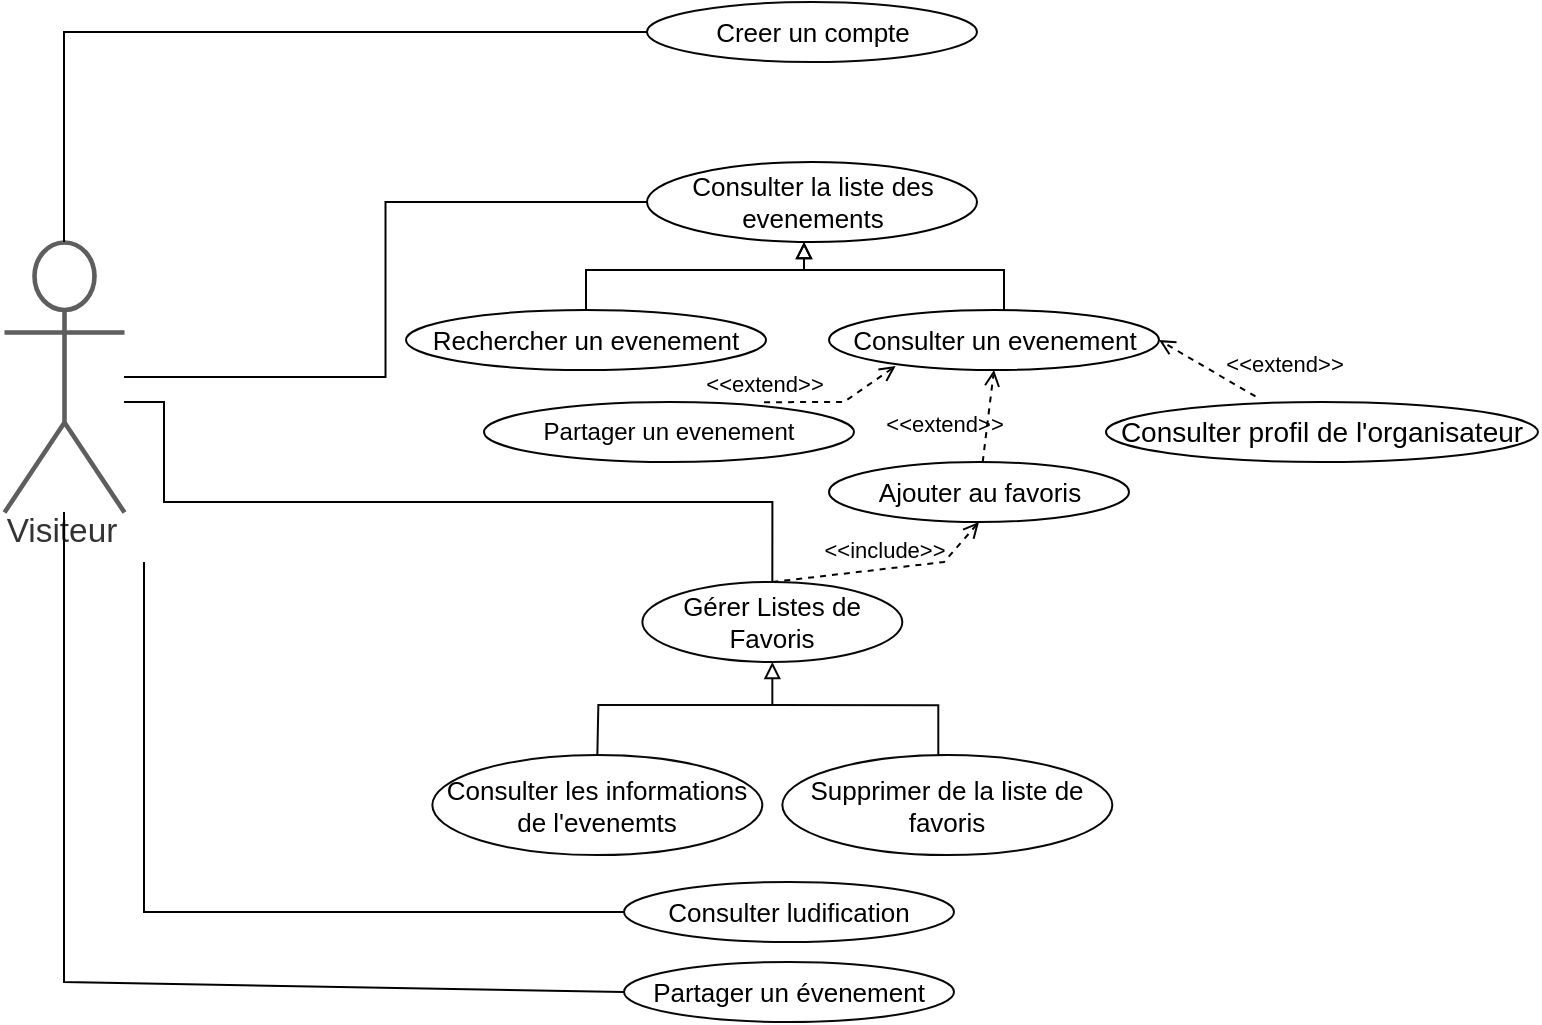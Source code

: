 <mxfile version="20.8.16" type="github">
  <diagram name="Page-1" id="oKYqLAlFBlPUoExyLl6c">
    <mxGraphModel dx="1050" dy="530" grid="1" gridSize="10" guides="1" tooltips="1" connect="1" arrows="1" fold="1" page="1" pageScale="1" pageWidth="1169" pageHeight="827" math="0" shadow="0">
      <root>
        <mxCell id="0" />
        <mxCell id="1" parent="0" />
        <mxCell id="fYzc5iGK3RnNoOoryGZN-3" value="Visiteur" style="html=1;overflow=block;blockSpacing=1;shape=umlActor;labelPosition=center;verticalLabelPosition=bottom;verticalAlign=top;whiteSpace=nowrap;fontSize=16.7;fontColor=#333333;align=center;spacing=0;strokeColor=#5e5e5e;strokeOpacity=100;rounded=1;absoluteArcSize=1;arcSize=9;strokeWidth=2.3;lucidId=8mitzC-ZQj-q;" parent="1" vertex="1">
          <mxGeometry x="40" y="350" width="60" height="135" as="geometry" />
        </mxCell>
        <mxCell id="48hHsusyQehYmFjqrb_I-24" style="edgeStyle=orthogonalEdgeStyle;rounded=0;orthogonalLoop=1;jettySize=auto;html=1;endArrow=none;endFill=0;" parent="1" source="fYzc5iGK3RnNoOoryGZN-4" target="fYzc5iGK3RnNoOoryGZN-3" edge="1">
          <mxGeometry relative="1" as="geometry" />
        </mxCell>
        <mxCell id="fYzc5iGK3RnNoOoryGZN-4" value="Consulter la liste des evenements" style="html=1;overflow=block;blockSpacing=1;whiteSpace=wrap;ellipse;fontSize=13;spacing=3.8;strokeColor=#000000;strokeOpacity=100;rounded=1;absoluteArcSize=1;arcSize=9;strokeWidth=1;lucidId=soitjvf58P_N;" parent="1" vertex="1">
          <mxGeometry x="361.5" y="310" width="165" height="40" as="geometry" />
        </mxCell>
        <mxCell id="fYzc5iGK3RnNoOoryGZN-5" value="" style="html=1;jettySize=18;whiteSpace=wrap;fontSize=13;strokeColor=#080808;strokeWidth=1;rounded=1;arcSize=12;edgeStyle=orthogonalEdgeStyle;startArrow=none;endArrow=block;endFill=1;lucidId=mpitS5lhm7C1;" parent="1" edge="1">
          <mxGeometry width="100" height="100" relative="1" as="geometry">
            <Array as="points" />
            <mxPoint x="605.17" y="549" as="sourcePoint" />
            <mxPoint x="605.17" y="549" as="targetPoint" />
          </mxGeometry>
        </mxCell>
        <mxCell id="48hHsusyQehYmFjqrb_I-23" style="edgeStyle=orthogonalEdgeStyle;rounded=0;orthogonalLoop=1;jettySize=auto;html=1;exitX=0;exitY=0.5;exitDx=0;exitDy=0;endArrow=none;endFill=0;" parent="1" source="fYzc5iGK3RnNoOoryGZN-6" target="fYzc5iGK3RnNoOoryGZN-3" edge="1">
          <mxGeometry relative="1" as="geometry" />
        </mxCell>
        <mxCell id="fYzc5iGK3RnNoOoryGZN-6" value="Creer un compte" style="html=1;overflow=block;blockSpacing=1;whiteSpace=wrap;ellipse;fontSize=13;spacing=3.8;strokeColor=#080808;strokeOpacity=100;rounded=1;absoluteArcSize=1;arcSize=9;strokeWidth=1;lucidId=KpitLF8Kvkj4;" parent="1" vertex="1">
          <mxGeometry x="361.5" y="230" width="165" height="30" as="geometry" />
        </mxCell>
        <mxCell id="48hHsusyQehYmFjqrb_I-12" style="edgeStyle=orthogonalEdgeStyle;rounded=0;orthogonalLoop=1;jettySize=auto;html=1;entryX=0.476;entryY=1;entryDx=0;entryDy=0;entryPerimeter=0;endArrow=block;endFill=0;" parent="1" source="fYzc5iGK3RnNoOoryGZN-8" target="fYzc5iGK3RnNoOoryGZN-4" edge="1">
          <mxGeometry relative="1" as="geometry" />
        </mxCell>
        <mxCell id="fYzc5iGK3RnNoOoryGZN-8" value="&lt;div&gt;Rechercher un evenement &lt;br&gt;&lt;/div&gt;" style="html=1;overflow=block;blockSpacing=1;whiteSpace=wrap;ellipse;fontSize=13;spacing=3.8;strokeColor=#050505;strokeOpacity=100;rounded=1;absoluteArcSize=1;arcSize=9;strokeWidth=1;lucidId=.BitsejxpJ_f;" parent="1" vertex="1">
          <mxGeometry x="241" y="384" width="180" height="30" as="geometry" />
        </mxCell>
        <mxCell id="fYzc5iGK3RnNoOoryGZN-12" value="&lt;font style=&quot;font-size: 14px;&quot;&gt;Consulter profil de l&#39;organisateur&lt;/font&gt;" style="ellipse;whiteSpace=wrap;html=1;strokeColor=#050505;strokeWidth=1;" parent="1" vertex="1">
          <mxGeometry x="591" y="430" width="216" height="30" as="geometry" />
        </mxCell>
        <mxCell id="fYzc5iGK3RnNoOoryGZN-14" value="Partager un evenement" style="ellipse;whiteSpace=wrap;html=1;strokeColor=#050505;strokeWidth=1;" parent="1" vertex="1">
          <mxGeometry x="280" y="430" width="185" height="30" as="geometry" />
        </mxCell>
        <mxCell id="fYzc5iGK3RnNoOoryGZN-16" value="Ajouter au favoris" style="html=1;overflow=block;blockSpacing=1;whiteSpace=wrap;ellipse;fontSize=13;spacing=3.8;strokeColor=#050505;strokeOpacity=100;rounded=1;absoluteArcSize=1;arcSize=9;strokeWidth=1;lucidId=.BitsejxpJ_f;" parent="1" vertex="1">
          <mxGeometry x="452.5" y="460" width="150" height="30" as="geometry" />
        </mxCell>
        <mxCell id="48hHsusyQehYmFjqrb_I-26" style="edgeStyle=orthogonalEdgeStyle;rounded=0;orthogonalLoop=1;jettySize=auto;html=1;endArrow=none;endFill=0;" parent="1" source="fYzc5iGK3RnNoOoryGZN-23" target="fYzc5iGK3RnNoOoryGZN-3" edge="1">
          <mxGeometry relative="1" as="geometry">
            <mxPoint x="110" y="430" as="targetPoint" />
            <Array as="points">
              <mxPoint x="424" y="480" />
              <mxPoint x="120" y="480" />
              <mxPoint x="120" y="430" />
            </Array>
          </mxGeometry>
        </mxCell>
        <mxCell id="fYzc5iGK3RnNoOoryGZN-23" value="Gérer Listes de Favoris " style="html=1;overflow=block;blockSpacing=1;whiteSpace=wrap;ellipse;fontSize=13;spacing=3.8;strokeColor=#080808;strokeOpacity=100;rounded=1;absoluteArcSize=1;arcSize=9;strokeWidth=1;lucidId=atit3Y5sFF7p;" parent="1" vertex="1">
          <mxGeometry x="359.17" y="520" width="130" height="40" as="geometry" />
        </mxCell>
        <mxCell id="fYzc5iGK3RnNoOoryGZN-30" style="edgeStyle=orthogonalEdgeStyle;rounded=0;orthogonalLoop=1;jettySize=auto;html=1;exitX=0.5;exitY=0;exitDx=0;exitDy=0;strokeColor=#080808;strokeWidth=1;fontSize=14;endArrow=none;endFill=0;" parent="1" source="fYzc5iGK3RnNoOoryGZN-25" edge="1">
          <mxGeometry relative="1" as="geometry">
            <mxPoint x="424.17" y="581.56" as="targetPoint" />
            <Array as="points">
              <mxPoint x="507.17" y="581.56" />
            </Array>
          </mxGeometry>
        </mxCell>
        <mxCell id="fYzc5iGK3RnNoOoryGZN-25" value="Supprimer de la liste de favoris" style="html=1;overflow=block;blockSpacing=1;whiteSpace=wrap;ellipse;fontSize=13;spacing=3.8;strokeColor=#080808;strokeOpacity=100;rounded=1;absoluteArcSize=1;arcSize=9;strokeWidth=1;lucidId=atit3Y5sFF7p;" parent="1" vertex="1">
          <mxGeometry x="429.17" y="606.56" width="165" height="50" as="geometry" />
        </mxCell>
        <mxCell id="fYzc5iGK3RnNoOoryGZN-26" style="edgeStyle=none;rounded=0;orthogonalLoop=1;jettySize=auto;html=1;exitX=0.5;exitY=0;exitDx=0;exitDy=0;fontSize=14;endArrow=block;endFill=0;strokeColor=#080808;strokeWidth=1;entryX=0.5;entryY=1;entryDx=0;entryDy=0;" parent="1" source="fYzc5iGK3RnNoOoryGZN-27" target="fYzc5iGK3RnNoOoryGZN-23" edge="1">
          <mxGeometry relative="1" as="geometry">
            <mxPoint x="419.17" y="560" as="targetPoint" />
            <Array as="points">
              <mxPoint x="337.17" y="581.56" />
              <mxPoint x="424.17" y="581.56" />
            </Array>
          </mxGeometry>
        </mxCell>
        <mxCell id="fYzc5iGK3RnNoOoryGZN-27" value="Consulter les informations de l&#39;evenemts" style="html=1;overflow=block;blockSpacing=1;whiteSpace=wrap;ellipse;fontSize=13;spacing=3.8;strokeColor=#080808;strokeOpacity=100;rounded=1;absoluteArcSize=1;arcSize=9;strokeWidth=1;lucidId=atit3Y5sFF7p;" parent="1" vertex="1">
          <mxGeometry x="254.17" y="606.56" width="165" height="50" as="geometry" />
        </mxCell>
        <mxCell id="48hHsusyQehYmFjqrb_I-13" style="edgeStyle=orthogonalEdgeStyle;rounded=0;orthogonalLoop=1;jettySize=auto;html=1;endArrow=block;endFill=0;" parent="1" source="48hHsusyQehYmFjqrb_I-2" edge="1">
          <mxGeometry relative="1" as="geometry">
            <mxPoint x="440" y="350" as="targetPoint" />
            <Array as="points">
              <mxPoint x="540" y="364" />
              <mxPoint x="440" y="364" />
            </Array>
          </mxGeometry>
        </mxCell>
        <mxCell id="48hHsusyQehYmFjqrb_I-2" value="Consulter un evenement" style="html=1;overflow=block;blockSpacing=1;whiteSpace=wrap;ellipse;fontSize=13;spacing=3.8;strokeColor=#000000;strokeOpacity=100;rounded=1;absoluteArcSize=1;arcSize=9;strokeWidth=1;lucidId=soitjvf58P_N;" parent="1" vertex="1">
          <mxGeometry x="452.5" y="384" width="165" height="30" as="geometry" />
        </mxCell>
        <mxCell id="48hHsusyQehYmFjqrb_I-15" value="&amp;lt;&amp;lt;include&amp;gt;&amp;gt;" style="html=1;verticalAlign=bottom;labelBackgroundColor=none;endArrow=open;endFill=0;dashed=1;rounded=0;exitX=0.5;exitY=0;exitDx=0;exitDy=0;entryX=0.5;entryY=1;entryDx=0;entryDy=0;" parent="1" source="fYzc5iGK3RnNoOoryGZN-23" target="fYzc5iGK3RnNoOoryGZN-16" edge="1">
          <mxGeometry width="160" relative="1" as="geometry">
            <mxPoint x="430" y="470" as="sourcePoint" />
            <mxPoint x="590" y="470" as="targetPoint" />
            <Array as="points">
              <mxPoint x="510" y="510" />
            </Array>
          </mxGeometry>
        </mxCell>
        <mxCell id="48hHsusyQehYmFjqrb_I-16" value="&amp;lt;&amp;lt;extend&amp;gt;&amp;gt;" style="html=1;verticalAlign=bottom;labelBackgroundColor=none;endArrow=open;endFill=0;dashed=1;rounded=0;entryX=0.202;entryY=0.933;entryDx=0;entryDy=0;entryPerimeter=0;exitX=0.757;exitY=0.003;exitDx=0;exitDy=0;exitPerimeter=0;" parent="1" source="fYzc5iGK3RnNoOoryGZN-14" target="48hHsusyQehYmFjqrb_I-2" edge="1">
          <mxGeometry x="-1" width="160" relative="1" as="geometry">
            <mxPoint x="430" y="500" as="sourcePoint" />
            <mxPoint x="590" y="500" as="targetPoint" />
            <Array as="points">
              <mxPoint x="460" y="430" />
            </Array>
            <mxPoint as="offset" />
          </mxGeometry>
        </mxCell>
        <mxCell id="48hHsusyQehYmFjqrb_I-18" value="&amp;lt;&amp;lt;extend&amp;gt;&amp;gt;" style="html=1;verticalAlign=bottom;labelBackgroundColor=none;endArrow=open;endFill=0;dashed=1;rounded=0;entryX=0.5;entryY=1;entryDx=0;entryDy=0;" parent="1" source="fYzc5iGK3RnNoOoryGZN-16" target="48hHsusyQehYmFjqrb_I-2" edge="1">
          <mxGeometry x="-0.676" y="20" width="160" relative="1" as="geometry">
            <mxPoint x="430" y="500" as="sourcePoint" />
            <mxPoint x="590" y="500" as="targetPoint" />
            <mxPoint as="offset" />
          </mxGeometry>
        </mxCell>
        <mxCell id="48hHsusyQehYmFjqrb_I-19" value="&amp;lt;&amp;lt;extend&amp;gt;&amp;gt;" style="html=1;verticalAlign=bottom;labelBackgroundColor=none;endArrow=open;endFill=0;dashed=1;rounded=0;entryX=1;entryY=0.5;entryDx=0;entryDy=0;exitX=0.346;exitY=-0.092;exitDx=0;exitDy=0;exitPerimeter=0;" parent="1" source="fYzc5iGK3RnNoOoryGZN-12" target="48hHsusyQehYmFjqrb_I-2" edge="1">
          <mxGeometry x="-1" y="-16" width="160" relative="1" as="geometry">
            <mxPoint x="430" y="500" as="sourcePoint" />
            <mxPoint x="590" y="500" as="targetPoint" />
            <mxPoint x="6" y="7" as="offset" />
          </mxGeometry>
        </mxCell>
        <mxCell id="MNkqo8t-yjYE44w6BTjp-2" style="edgeStyle=none;rounded=0;orthogonalLoop=1;jettySize=auto;html=1;exitX=0;exitY=0.5;exitDx=0;exitDy=0;endArrow=none;endFill=0;" parent="1" source="MNkqo8t-yjYE44w6BTjp-1" edge="1">
          <mxGeometry relative="1" as="geometry">
            <mxPoint x="110" y="510" as="targetPoint" />
            <Array as="points">
              <mxPoint x="110" y="685" />
            </Array>
          </mxGeometry>
        </mxCell>
        <mxCell id="MNkqo8t-yjYE44w6BTjp-1" value="Consulter ludification" style="html=1;overflow=block;blockSpacing=1;whiteSpace=wrap;ellipse;fontSize=13;spacing=3.8;strokeColor=#080808;strokeOpacity=100;rounded=1;absoluteArcSize=1;arcSize=9;strokeWidth=1;lucidId=KpitLF8Kvkj4;" parent="1" vertex="1">
          <mxGeometry x="350" y="670" width="165" height="30" as="geometry" />
        </mxCell>
        <mxCell id="RmYMeX5jf7BkhO7fVPH6-1" value="Partager un évenement" style="html=1;overflow=block;blockSpacing=1;whiteSpace=wrap;ellipse;fontSize=13;spacing=3.8;strokeColor=#080808;strokeOpacity=100;rounded=1;absoluteArcSize=1;arcSize=9;strokeWidth=1;lucidId=KpitLF8Kvkj4;" vertex="1" parent="1">
          <mxGeometry x="350" y="710" width="165" height="30" as="geometry" />
        </mxCell>
        <mxCell id="RmYMeX5jf7BkhO7fVPH6-3" style="edgeStyle=none;rounded=0;orthogonalLoop=1;jettySize=auto;html=1;exitX=0;exitY=0.5;exitDx=0;exitDy=0;endArrow=none;endFill=0;" edge="1" parent="1" target="fYzc5iGK3RnNoOoryGZN-3">
          <mxGeometry relative="1" as="geometry">
            <mxPoint x="110" y="550" as="targetPoint" />
            <Array as="points">
              <mxPoint x="70" y="720" />
            </Array>
            <mxPoint x="350" y="725" as="sourcePoint" />
          </mxGeometry>
        </mxCell>
      </root>
    </mxGraphModel>
  </diagram>
</mxfile>
